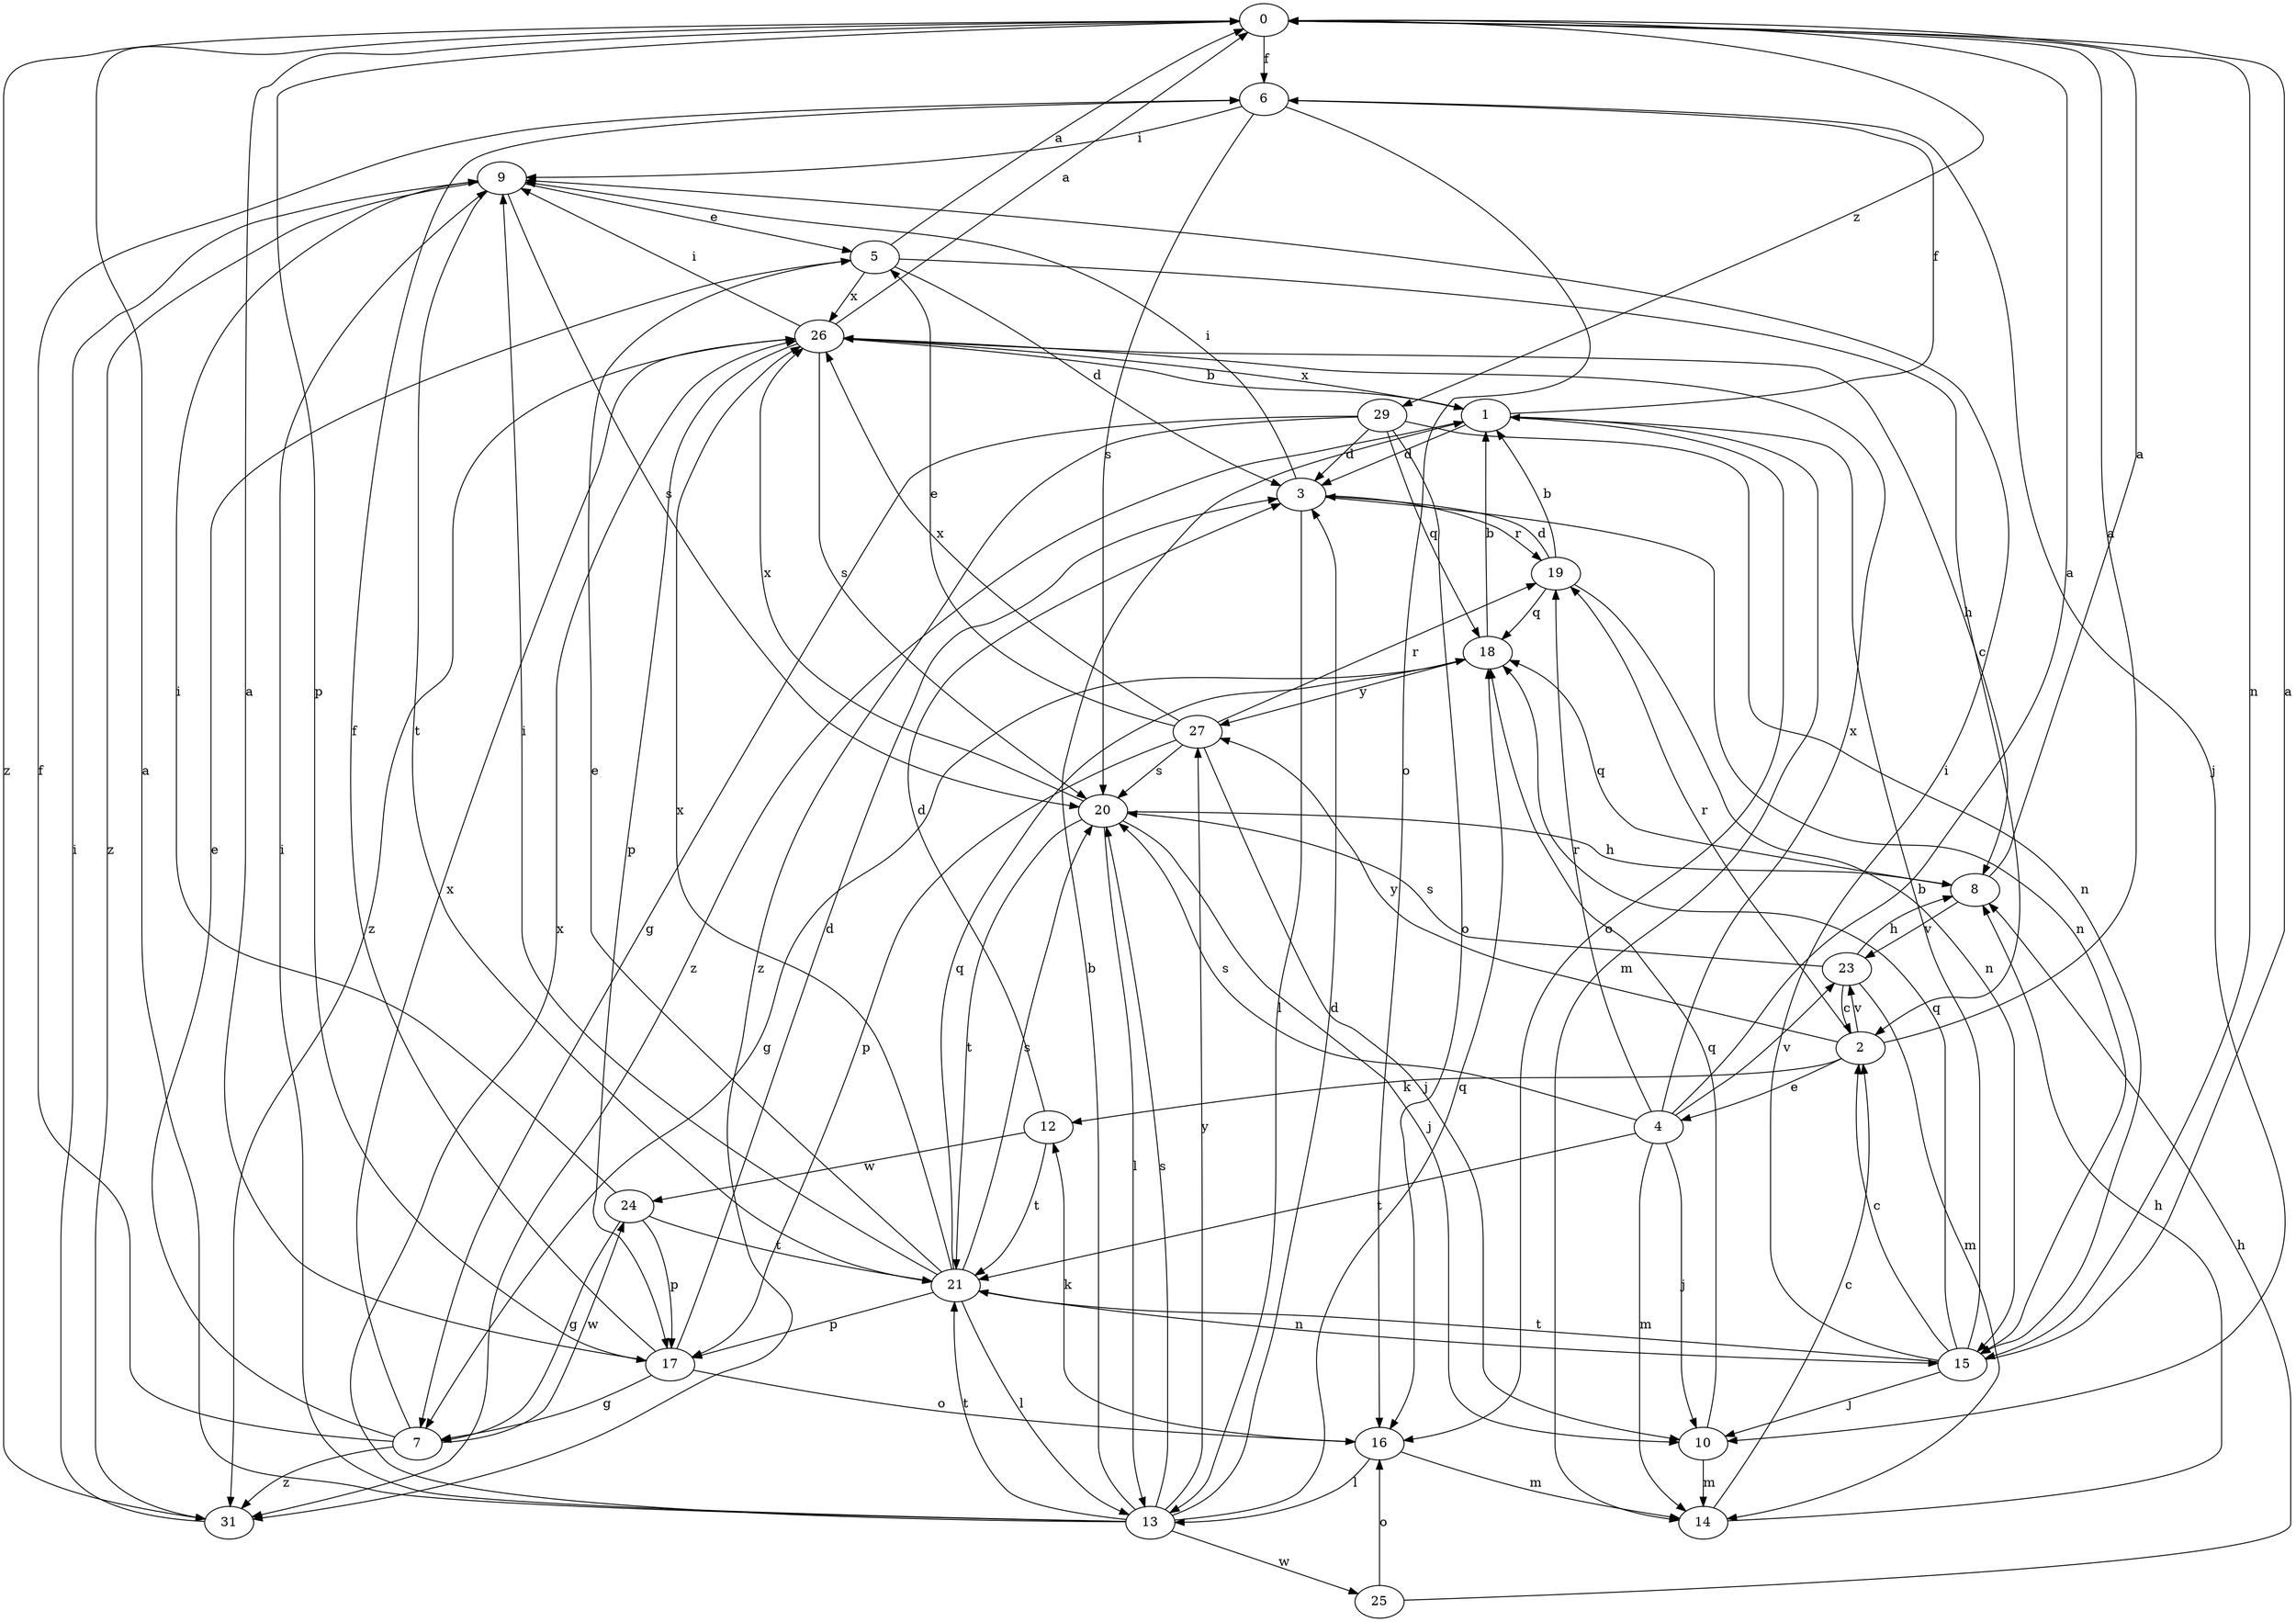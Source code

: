 strict digraph  {
0;
1;
2;
3;
4;
5;
6;
7;
8;
9;
10;
12;
13;
14;
15;
16;
17;
18;
19;
20;
21;
23;
24;
25;
26;
27;
29;
31;
0 -> 6  [label=f];
0 -> 15  [label=n];
0 -> 17  [label=p];
0 -> 29  [label=z];
0 -> 31  [label=z];
1 -> 3  [label=d];
1 -> 6  [label=f];
1 -> 14  [label=m];
1 -> 16  [label=o];
1 -> 26  [label=x];
1 -> 31  [label=z];
2 -> 0  [label=a];
2 -> 4  [label=e];
2 -> 12  [label=k];
2 -> 19  [label=r];
2 -> 23  [label=v];
2 -> 27  [label=y];
3 -> 9  [label=i];
3 -> 13  [label=l];
3 -> 15  [label=n];
3 -> 19  [label=r];
4 -> 0  [label=a];
4 -> 10  [label=j];
4 -> 14  [label=m];
4 -> 19  [label=r];
4 -> 20  [label=s];
4 -> 21  [label=t];
4 -> 23  [label=v];
4 -> 26  [label=x];
5 -> 0  [label=a];
5 -> 2  [label=c];
5 -> 3  [label=d];
5 -> 26  [label=x];
6 -> 9  [label=i];
6 -> 10  [label=j];
6 -> 16  [label=o];
6 -> 20  [label=s];
7 -> 5  [label=e];
7 -> 6  [label=f];
7 -> 24  [label=w];
7 -> 26  [label=x];
7 -> 31  [label=z];
8 -> 0  [label=a];
8 -> 18  [label=q];
8 -> 23  [label=v];
9 -> 5  [label=e];
9 -> 20  [label=s];
9 -> 21  [label=t];
9 -> 31  [label=z];
10 -> 14  [label=m];
10 -> 18  [label=q];
12 -> 3  [label=d];
12 -> 21  [label=t];
12 -> 24  [label=w];
13 -> 0  [label=a];
13 -> 1  [label=b];
13 -> 3  [label=d];
13 -> 9  [label=i];
13 -> 18  [label=q];
13 -> 20  [label=s];
13 -> 21  [label=t];
13 -> 25  [label=w];
13 -> 26  [label=x];
13 -> 27  [label=y];
14 -> 2  [label=c];
14 -> 8  [label=h];
15 -> 0  [label=a];
15 -> 1  [label=b];
15 -> 2  [label=c];
15 -> 9  [label=i];
15 -> 10  [label=j];
15 -> 18  [label=q];
15 -> 21  [label=t];
16 -> 12  [label=k];
16 -> 13  [label=l];
16 -> 14  [label=m];
17 -> 0  [label=a];
17 -> 3  [label=d];
17 -> 6  [label=f];
17 -> 7  [label=g];
17 -> 16  [label=o];
18 -> 1  [label=b];
18 -> 7  [label=g];
18 -> 27  [label=y];
19 -> 1  [label=b];
19 -> 3  [label=d];
19 -> 15  [label=n];
19 -> 18  [label=q];
20 -> 8  [label=h];
20 -> 10  [label=j];
20 -> 13  [label=l];
20 -> 21  [label=t];
20 -> 26  [label=x];
21 -> 5  [label=e];
21 -> 9  [label=i];
21 -> 13  [label=l];
21 -> 15  [label=n];
21 -> 17  [label=p];
21 -> 18  [label=q];
21 -> 20  [label=s];
21 -> 26  [label=x];
23 -> 2  [label=c];
23 -> 8  [label=h];
23 -> 14  [label=m];
23 -> 20  [label=s];
24 -> 7  [label=g];
24 -> 9  [label=i];
24 -> 17  [label=p];
24 -> 21  [label=t];
25 -> 8  [label=h];
25 -> 16  [label=o];
26 -> 0  [label=a];
26 -> 1  [label=b];
26 -> 8  [label=h];
26 -> 9  [label=i];
26 -> 17  [label=p];
26 -> 20  [label=s];
26 -> 31  [label=z];
27 -> 5  [label=e];
27 -> 10  [label=j];
27 -> 17  [label=p];
27 -> 19  [label=r];
27 -> 20  [label=s];
27 -> 26  [label=x];
29 -> 3  [label=d];
29 -> 7  [label=g];
29 -> 15  [label=n];
29 -> 16  [label=o];
29 -> 18  [label=q];
29 -> 31  [label=z];
31 -> 9  [label=i];
}
